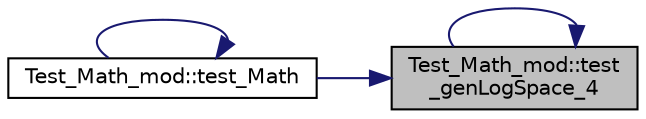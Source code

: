 digraph "Test_Math_mod::test_genLogSpace_4"
{
 // LATEX_PDF_SIZE
  edge [fontname="Helvetica",fontsize="10",labelfontname="Helvetica",labelfontsize="10"];
  node [fontname="Helvetica",fontsize="10",shape=record];
  rankdir="RL";
  Node1 [label="Test_Math_mod::test\l_genLogSpace_4",height=0.2,width=0.4,color="black", fillcolor="grey75", style="filled", fontcolor="black",tooltip="Test whether genLogSpace() can successfully generate an open-started and open-ended sequence on the i..."];
  Node1 -> Node1 [dir="back",color="midnightblue",fontsize="10",style="solid",fontname="Helvetica"];
  Node1 -> Node2 [dir="back",color="midnightblue",fontsize="10",style="solid",fontname="Helvetica"];
  Node2 [label="Test_Math_mod::test_Math",height=0.2,width=0.4,color="black", fillcolor="white", style="filled",URL="$namespaceTest__Math__mod.html#a929cb321de1b5d3d971a20bcb8c51e80",tooltip=" "];
  Node2 -> Node2 [dir="back",color="midnightblue",fontsize="10",style="solid",fontname="Helvetica"];
}
